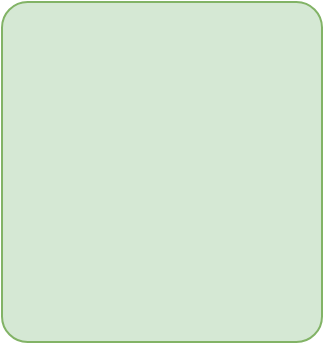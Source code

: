 <mxfile version="24.2.2" type="github">
  <diagram name="Page-1" id="5RAjtBZfRVpLdp13UfPU">
    <mxGraphModel dx="876" dy="469" grid="1" gridSize="10" guides="1" tooltips="1" connect="1" arrows="1" fold="1" page="1" pageScale="1" pageWidth="850" pageHeight="1100" math="0" shadow="0">
      <root>
        <mxCell id="0" />
        <mxCell id="1" parent="0" />
        <mxCell id="nsaVbqY2D22ZLtYs1axp-1" value="" style="rounded=1;whiteSpace=wrap;html=1;fillColor=#d5e8d4;strokeColor=#82b366;arcSize=8;" vertex="1" parent="1">
          <mxGeometry x="110" y="240" width="160" height="170" as="geometry" />
        </mxCell>
      </root>
    </mxGraphModel>
  </diagram>
</mxfile>
